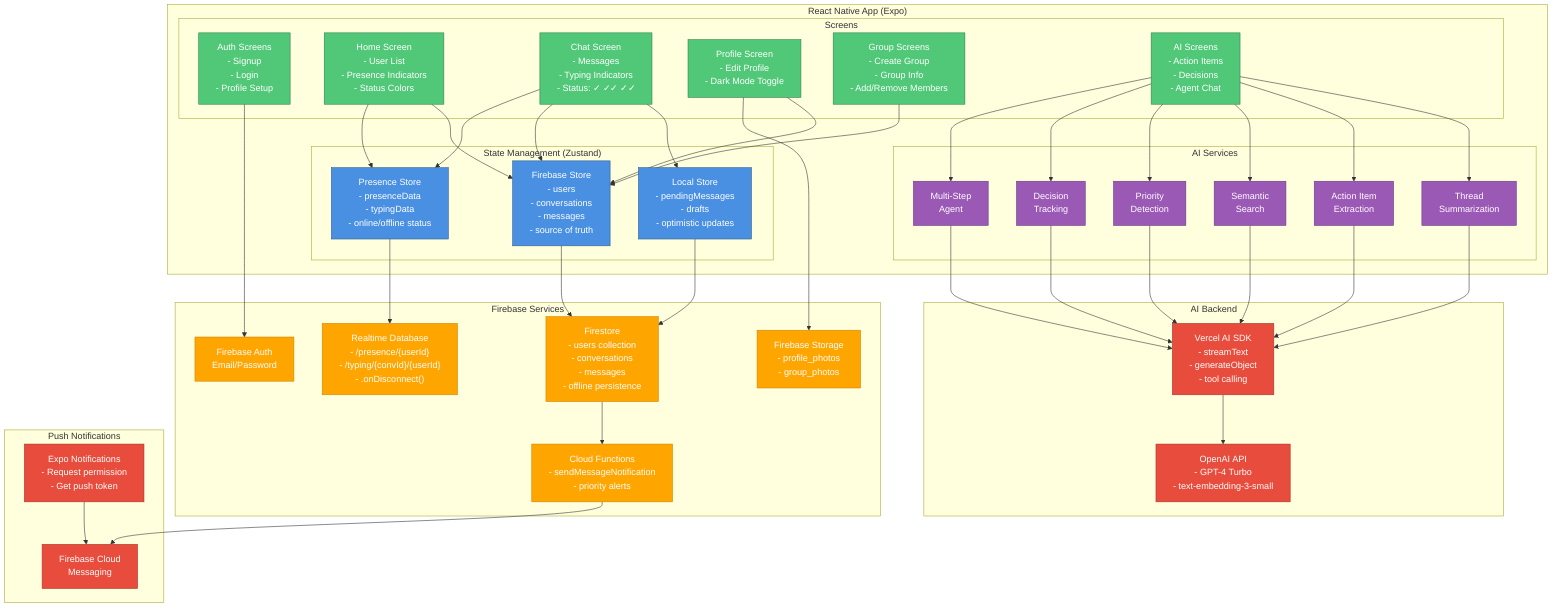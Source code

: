 graph TB
    subgraph "React Native App (Expo)"
        subgraph "State Management (Zustand)"
            LocalStore["Local Store<br/>- pendingMessages<br/>- drafts<br/>- optimistic updates"]
            PresenceStore["Presence Store<br/>- presenceData<br/>- typingData<br/>- online/offline status"]
            FirebaseStore["Firebase Store<br/>- users<br/>- conversations<br/>- messages<br/>- source of truth"]
        end
        
        subgraph "Screens"
            Auth["Auth Screens<br/>- Signup<br/>- Login<br/>- Profile Setup"]
            Home["Home Screen<br/>- User List<br/>- Presence Indicators<br/>- Status Colors"]
            Chat["Chat Screen<br/>- Messages<br/>- Typing Indicators<br/>- Status: ✓ ✓✓ ✓✓"]
            Profile["Profile Screen<br/>- Edit Profile<br/>- Dark Mode Toggle"]
            Group["Group Screens<br/>- Create Group<br/>- Group Info<br/>- Add/Remove Members"]
            AI["AI Screens<br/>- Action Items<br/>- Decisions<br/>- Agent Chat"]
        end
        
        subgraph "AI Services"
            Summary["Thread<br/>Summarization"]
            ActionItems["Action Item<br/>Extraction"]
            Search["Semantic<br/>Search"]
            Priority["Priority<br/>Detection"]
            Decisions["Decision<br/>Tracking"]
            Agent["Multi-Step<br/>Agent"]
        end
    end
    
    subgraph "Firebase Services"
        Auth_FB["Firebase Auth<br/>Email/Password"]
        Firestore["Firestore<br/>- users collection<br/>- conversations<br/>- messages<br/>- offline persistence"]
        RealtimeDB["Realtime Database<br/>- /presence/{userId}<br/>- /typing/{convId}/{userId}<br/>- .onDisconnect()"]
        Storage["Firebase Storage<br/>- profile_photos<br/>- group_photos"]
        CloudFunc["Cloud Functions<br/>- sendMessageNotification<br/>- priority alerts"]
    end
    
    subgraph "AI Backend"
        OpenAI["OpenAI API<br/>- GPT-4 Turbo<br/>- text-embedding-3-small"]
        VercelAI["Vercel AI SDK<br/>- streamText<br/>- generateObject<br/>- tool calling"]
    end
    
    subgraph "Push Notifications"
        ExpoNotif["Expo Notifications<br/>- Request permission<br/>- Get push token"]
        FCM["Firebase Cloud<br/>Messaging"]
    end
    
    %% Connections
    Auth --> Auth_FB
    Home --> FirebaseStore
    Home --> PresenceStore
    Chat --> LocalStore
    Chat --> FirebaseStore
    Chat --> PresenceStore
    Profile --> FirebaseStore
    Profile --> Storage
    Group --> FirebaseStore
    AI --> Summary
    AI --> ActionItems
    AI --> Search
    AI --> Priority
    AI --> Decisions
    AI --> Agent
    
    LocalStore --> Firestore
    FirebaseStore --> Firestore
    PresenceStore --> RealtimeDB
    
    Summary --> VercelAI
    ActionItems --> VercelAI
    Search --> VercelAI
    Priority --> VercelAI
    Decisions --> VercelAI
    Agent --> VercelAI
    
    VercelAI --> OpenAI
    
    Firestore --> CloudFunc
    CloudFunc --> FCM
    ExpoNotif --> FCM
    
    %% Styling
    classDef storeStyle fill:#4A90E2,stroke:#2E5C8A,color:#fff
    classDef screenStyle fill:#50C878,stroke:#2E7D4E,color:#fff
    classDef aiStyle fill:#9B59B6,stroke:#6C3483,color:#fff
    classDef firebaseStyle fill:#FFA500,stroke:#CC8400,color:#fff
    classDef apiStyle fill:#E74C3C,stroke:#A93226,color:#fff
    
    class LocalStore,PresenceStore,FirebaseStore storeStyle
    class Auth,Home,Chat,Profile,Group,AI screenStyle
    class Summary,ActionItems,Search,Priority,Decisions,Agent aiStyle
    class Auth_FB,Firestore,RealtimeDB,Storage,CloudFunc firebaseStyle
    class OpenAI,VercelAI,ExpoNotif,FCM apiStyle